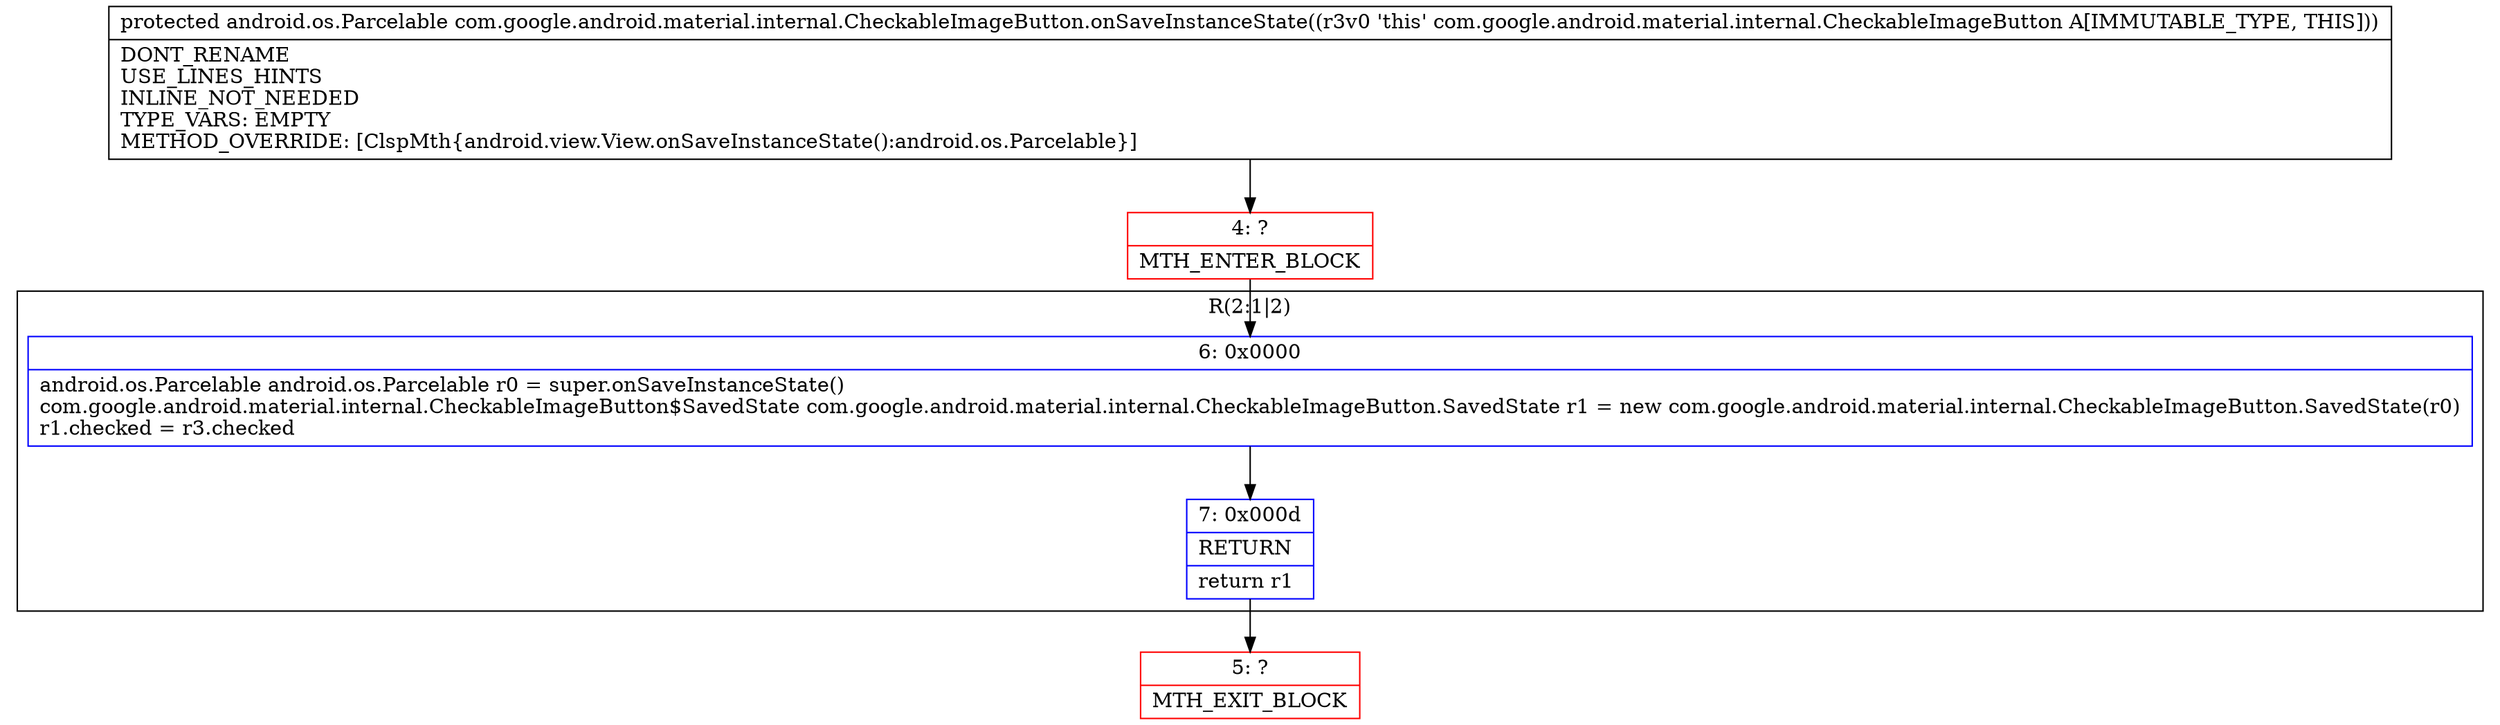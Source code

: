 digraph "CFG forcom.google.android.material.internal.CheckableImageButton.onSaveInstanceState()Landroid\/os\/Parcelable;" {
subgraph cluster_Region_2066315013 {
label = "R(2:1|2)";
node [shape=record,color=blue];
Node_6 [shape=record,label="{6\:\ 0x0000|android.os.Parcelable android.os.Parcelable r0 = super.onSaveInstanceState()\lcom.google.android.material.internal.CheckableImageButton$SavedState com.google.android.material.internal.CheckableImageButton.SavedState r1 = new com.google.android.material.internal.CheckableImageButton.SavedState(r0)\lr1.checked = r3.checked\l}"];
Node_7 [shape=record,label="{7\:\ 0x000d|RETURN\l|return r1\l}"];
}
Node_4 [shape=record,color=red,label="{4\:\ ?|MTH_ENTER_BLOCK\l}"];
Node_5 [shape=record,color=red,label="{5\:\ ?|MTH_EXIT_BLOCK\l}"];
MethodNode[shape=record,label="{protected android.os.Parcelable com.google.android.material.internal.CheckableImageButton.onSaveInstanceState((r3v0 'this' com.google.android.material.internal.CheckableImageButton A[IMMUTABLE_TYPE, THIS]))  | DONT_RENAME\lUSE_LINES_HINTS\lINLINE_NOT_NEEDED\lTYPE_VARS: EMPTY\lMETHOD_OVERRIDE: [ClspMth\{android.view.View.onSaveInstanceState():android.os.Parcelable\}]\l}"];
MethodNode -> Node_4;Node_6 -> Node_7;
Node_7 -> Node_5;
Node_4 -> Node_6;
}

